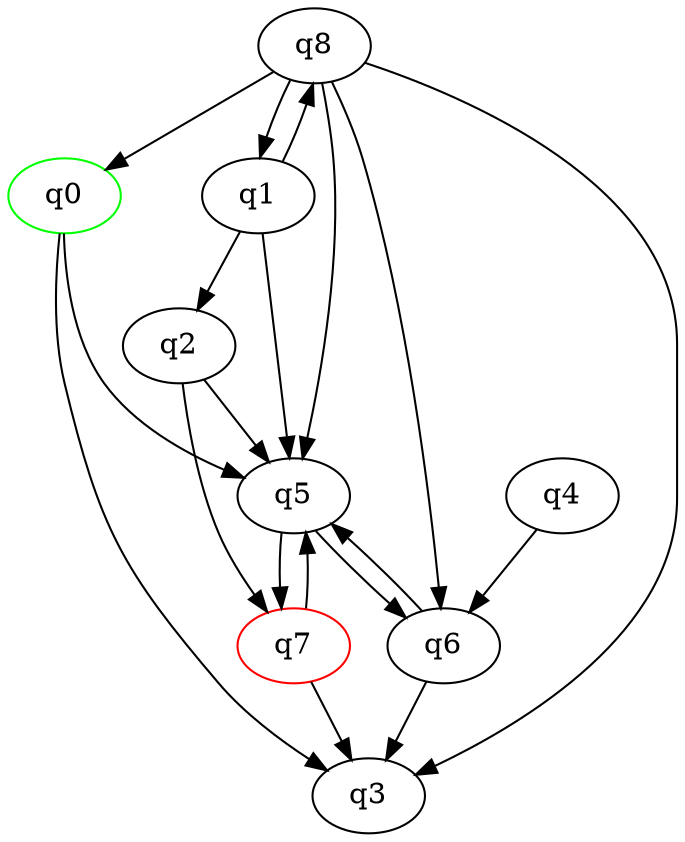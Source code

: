 digraph A{
q0 [initial=1,color=green];
q7 [final=1,color=red];
q0 -> q3;
q0 -> q5;
q1 -> q2;
q1 -> q5;
q1 -> q8;
q2 -> q5;
q2 -> q7;
q4 -> q6;
q5 -> q6;
q5 -> q7;
q6 -> q3;
q6 -> q5;
q7 -> q3;
q7 -> q5;
q8 -> q0;
q8 -> q1;
q8 -> q3;
q8 -> q5;
q8 -> q6;
}